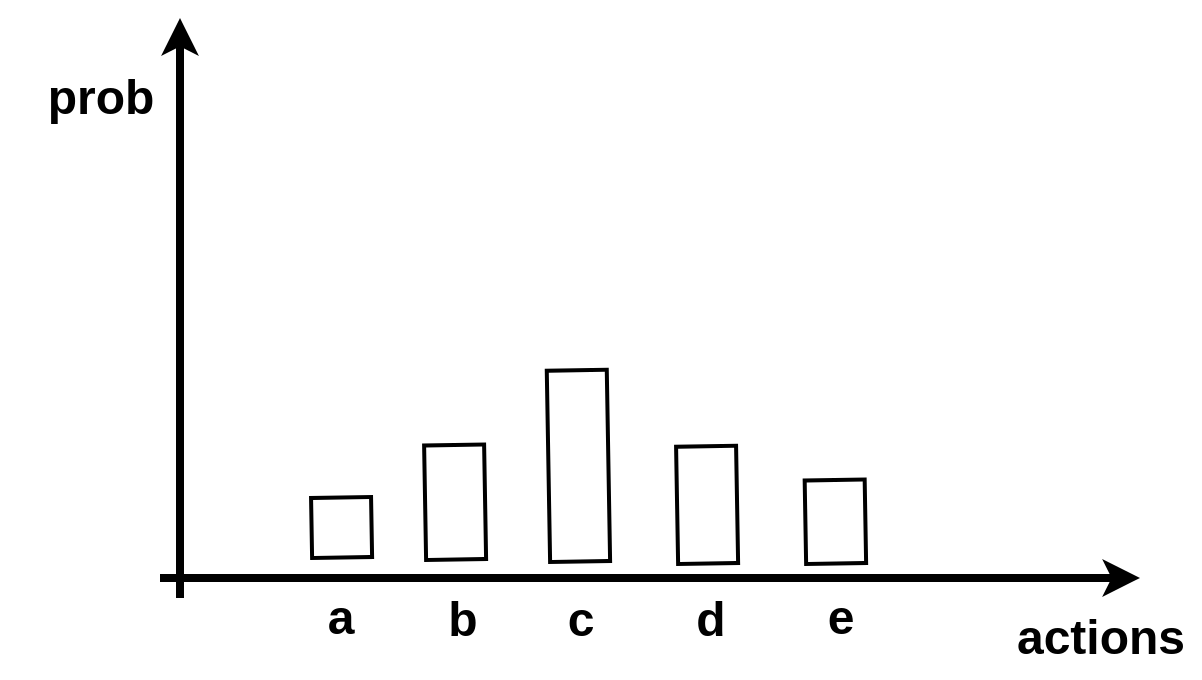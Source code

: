 <mxfile version="20.7.4" type="device"><diagram id="UIdTXhuyxzKe-a1l198X" name="Page-1"><mxGraphModel dx="1434" dy="875" grid="1" gridSize="10" guides="1" tooltips="1" connect="1" arrows="1" fold="1" page="1" pageScale="1" pageWidth="850" pageHeight="1100" math="0" shadow="0"><root><mxCell id="0"/><mxCell id="1" parent="0"/><mxCell id="aVgMBrd3MpYHUEErq8nm-1" value="" style="endArrow=classic;html=1;rounded=0;strokeWidth=4;" edge="1" parent="1"><mxGeometry width="50" height="50" relative="1" as="geometry"><mxPoint x="160" y="530" as="sourcePoint"/><mxPoint x="160" y="240" as="targetPoint"/></mxGeometry></mxCell><mxCell id="aVgMBrd3MpYHUEErq8nm-2" value="" style="endArrow=classic;html=1;rounded=0;strokeWidth=4;" edge="1" parent="1"><mxGeometry width="50" height="50" relative="1" as="geometry"><mxPoint x="150" y="520" as="sourcePoint"/><mxPoint x="640" y="520" as="targetPoint"/></mxGeometry></mxCell><mxCell id="aVgMBrd3MpYHUEErq8nm-3" value="" style="rounded=0;whiteSpace=wrap;html=1;rotation=-91;strokeWidth=2;" vertex="1" parent="1"><mxGeometry x="225.79" y="479.73" width="30" height="30" as="geometry"/></mxCell><mxCell id="aVgMBrd3MpYHUEErq8nm-4" value="a" style="text;strokeColor=none;fillColor=none;html=1;fontSize=24;fontStyle=1;verticalAlign=middle;align=center;strokeWidth=2;" vertex="1" parent="1"><mxGeometry x="190" y="520" width="100" height="40" as="geometry"/></mxCell><mxCell id="aVgMBrd3MpYHUEErq8nm-5" value="b" style="text;strokeColor=none;fillColor=none;html=1;fontSize=24;fontStyle=1;verticalAlign=middle;align=center;strokeWidth=2;" vertex="1" parent="1"><mxGeometry x="251" y="521" width="100" height="40" as="geometry"/></mxCell><mxCell id="aVgMBrd3MpYHUEErq8nm-6" value="c" style="text;strokeColor=none;fillColor=none;html=1;fontSize=24;fontStyle=1;verticalAlign=middle;align=center;strokeWidth=2;" vertex="1" parent="1"><mxGeometry x="310" y="521" width="100" height="40" as="geometry"/></mxCell><mxCell id="aVgMBrd3MpYHUEErq8nm-7" value="d" style="text;strokeColor=none;fillColor=none;html=1;fontSize=24;fontStyle=1;verticalAlign=middle;align=center;strokeWidth=2;" vertex="1" parent="1"><mxGeometry x="375" y="521" width="100" height="40" as="geometry"/></mxCell><mxCell id="aVgMBrd3MpYHUEErq8nm-8" value="e" style="text;strokeColor=none;fillColor=none;html=1;fontSize=24;fontStyle=1;verticalAlign=middle;align=center;strokeWidth=2;" vertex="1" parent="1"><mxGeometry x="440" y="520" width="100" height="40" as="geometry"/></mxCell><mxCell id="aVgMBrd3MpYHUEErq8nm-9" value="" style="rounded=0;whiteSpace=wrap;html=1;rotation=-91;strokeWidth=2;" vertex="1" parent="1"><mxGeometry x="268.95" y="467.13" width="57.21" height="30" as="geometry"/></mxCell><mxCell id="aVgMBrd3MpYHUEErq8nm-10" value="" style="rounded=0;whiteSpace=wrap;html=1;rotation=-91;strokeWidth=2;" vertex="1" parent="1"><mxGeometry x="311.42" y="448.94" width="95.6" height="30" as="geometry"/></mxCell><mxCell id="aVgMBrd3MpYHUEErq8nm-11" value="" style="rounded=0;whiteSpace=wrap;html=1;rotation=-91;strokeWidth=2;" vertex="1" parent="1"><mxGeometry x="394.24" y="468.43" width="58.62" height="30" as="geometry"/></mxCell><mxCell id="aVgMBrd3MpYHUEErq8nm-12" value="" style="rounded=0;whiteSpace=wrap;html=1;rotation=-91;strokeWidth=2;" vertex="1" parent="1"><mxGeometry x="466.82" y="476.86" width="41.76" height="30" as="geometry"/></mxCell><mxCell id="aVgMBrd3MpYHUEErq8nm-13" value="prob" style="text;strokeColor=none;fillColor=none;html=1;fontSize=24;fontStyle=1;verticalAlign=middle;align=center;strokeWidth=2;" vertex="1" parent="1"><mxGeometry x="70" y="260" width="100" height="40" as="geometry"/></mxCell><mxCell id="aVgMBrd3MpYHUEErq8nm-14" value="actions" style="text;strokeColor=none;fillColor=none;html=1;fontSize=24;fontStyle=1;verticalAlign=middle;align=center;strokeWidth=2;" vertex="1" parent="1"><mxGeometry x="570" y="530" width="100" height="40" as="geometry"/></mxCell></root></mxGraphModel></diagram></mxfile>